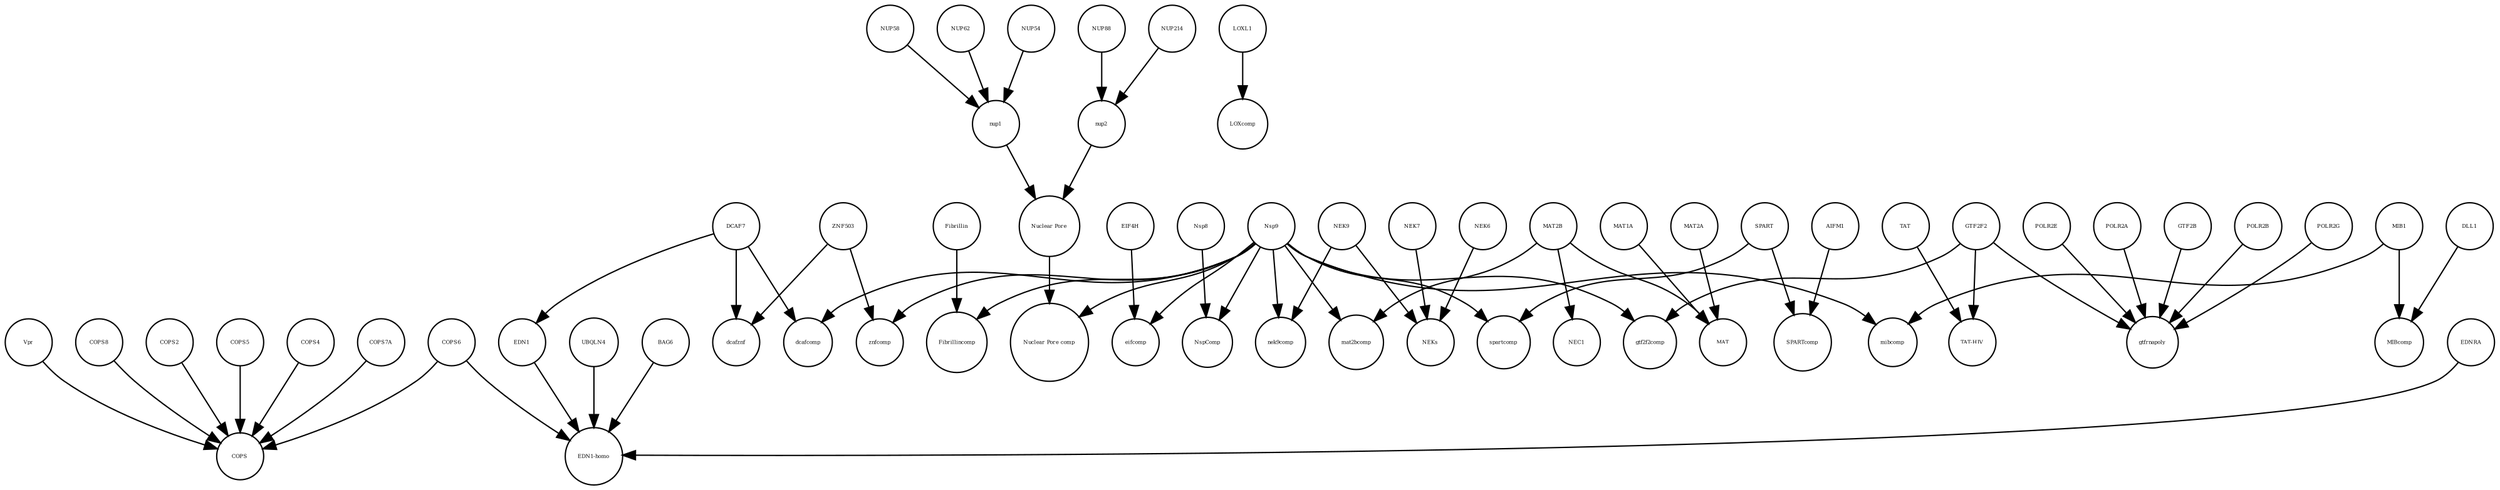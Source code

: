 strict digraph  {
BAG6 [annotation="", bipartite=0, cls=macromolecule, fontsize=4, label=BAG6, shape=circle];
MAT1A [annotation="", bipartite=0, cls=macromolecule, fontsize=4, label=MAT1A, shape=circle];
DCAF7 [annotation="urn_miriam_uniprot_P61962|urn_miriam_pubmed_16887337|urn_miriam_pubmed_16949367", bipartite=0, cls=macromolecule, fontsize=4, label=DCAF7, shape=circle];
NEC1 [annotation="", bipartite=0, cls=complex, fontsize=4, label=NEC1, shape=circle];
LOXL1 [annotation="", bipartite=0, cls=macromolecule, fontsize=4, label=LOXL1, shape=circle];
MIBcomp [annotation="", bipartite=0, cls=complex, fontsize=4, label=MIBcomp, shape=circle];
COPS6 [annotation="", bipartite=0, cls=macromolecule, fontsize=4, label=COPS6, shape=circle];
nek9comp [annotation="", bipartite=0, cls=complex, fontsize=4, label=nek9comp, shape=circle];
NEKs [annotation="", bipartite=0, cls=complex, fontsize=4, label=NEKs, shape=circle];
Fibrillincomp [annotation="", bipartite=0, cls=complex, fontsize=4, label=Fibrillincomp, shape=circle];
nup1 [annotation="", bipartite=0, cls=complex, fontsize=4, label=nup1, shape=circle];
SPARTcomp [annotation="", bipartite=0, cls=complex, fontsize=4, label=SPARTcomp, shape=circle];
MAT2B [annotation="urn_miriam_uniprot_Q9NZL9|urn_miriam_pubmed_10644686|urn_miriam_pubmed_23189196|urn_miriam_pubmed_25075345|urn_miriam_pubmed_23425511", bipartite=0, cls=macromolecule, fontsize=4, label=MAT2B, shape=circle];
mat2bcomp [annotation="", bipartite=0, cls=complex, fontsize=4, label=mat2bcomp, shape=circle];
EDNRA [annotation="", bipartite=0, cls=macromolecule, fontsize=4, label=EDNRA, shape=circle];
Vpr [annotation="", bipartite=0, cls=macromolecule, fontsize=4, label=Vpr, shape=circle];
LOXcomp [annotation="", bipartite=0, cls=complex, fontsize=4, label=LOXcomp, shape=circle];
NEK7 [annotation="", bipartite=0, cls=macromolecule, fontsize=4, label=NEK7, shape=circle];
NUP214 [annotation=urn_miriam_uniprot_P35658, bipartite=0, cls=macromolecule, fontsize=4, label=NUP214, shape=circle];
POLR2B [annotation="", bipartite=0, cls=macromolecule, fontsize=4, label=POLR2B, shape=circle];
Fibrillin [annotation="", bipartite=0, cls=complex, fontsize=4, label=Fibrillin, shape=circle];
dcafcomp [annotation="", bipartite=0, cls=complex, fontsize=4, label=dcafcomp, shape=circle];
COPS [annotation="", bipartite=0, cls=complex, fontsize=4, label=COPS, shape=circle];
POLR2G [annotation="", bipartite=0, cls=macromolecule, fontsize=4, label=POLR2G, shape=circle];
COPS8 [annotation="", bipartite=0, cls=macromolecule, fontsize=4, label=COPS8, shape=circle];
gtf2f2comp [annotation="", bipartite=0, cls=complex, fontsize=4, label=gtf2f2comp, shape=circle];
AIFM1 [annotation="", bipartite=0, cls=macromolecule, fontsize=4, label=AIFM1, shape=circle];
POLR2E [annotation="", bipartite=0, cls=macromolecule, fontsize=4, label=POLR2E, shape=circle];
ZNF503 [annotation=urn_miriam_uniprot_Q96F45, bipartite=0, cls=macromolecule, fontsize=4, label=ZNF503, shape=circle];
NUP54 [annotation=urn_miriam_uniprot_Q7Z3B4, bipartite=0, cls=macromolecule, fontsize=4, label=NUP54, shape=circle];
COPS2 [annotation="", bipartite=0, cls=macromolecule, fontsize=4, label=COPS2, shape=circle];
COPS5 [annotation="", bipartite=0, cls=macromolecule, fontsize=4, label=COPS5, shape=circle];
DLL1 [annotation="", bipartite=0, cls=macromolecule, fontsize=4, label=DLL1, shape=circle];
gtfrnapoly [annotation="", bipartite=0, cls=complex, fontsize=4, label=gtfrnapoly, shape=circle];
"TAT-HIV" [annotation="", bipartite=0, cls=complex, fontsize=4, label="TAT-HIV", shape=circle];
Nsp8 [annotation="urn_miriam_uniprot_P0DTD1|urn_miriam_ncbiprotein_YP_009725304", bipartite=0, cls=macromolecule, fontsize=4, label=Nsp8, shape=circle];
NUP88 [annotation="urn_miriam_uniprot_Q99567|urn_miriam_pubmed_30543681", bipartite=0, cls=macromolecule, fontsize=4, label=NUP88, shape=circle];
"Nuclear Pore comp" [annotation="", bipartite=0, cls=complex, fontsize=4, label="Nuclear Pore comp", shape=circle];
POLR2A [annotation=urn_miriam_uniprot_P30876, bipartite=0, cls=macromolecule, fontsize=4, label=POLR2A, shape=circle];
NEK6 [annotation="", bipartite=0, cls=macromolecule, fontsize=4, label=NEK6, shape=circle];
eifcomp [annotation="", bipartite=0, cls=complex, fontsize=4, label=eifcomp, shape=circle];
EIF4H [annotation="urn_miriam_uniprot_Q15056|urn_miriam_pubmed_10585411|urn_miriam_pubmed_11418588", bipartite=0, cls=macromolecule, fontsize=4, label=EIF4H, shape=circle];
MIB1 [annotation="urn_miriam_uniprot_Q86YT6|urn_miriam_pubmed_24185901", bipartite=0, cls=macromolecule, fontsize=4, label=MIB1, shape=circle];
znfcomp [annotation="", bipartite=0, cls=complex, fontsize=4, label=znfcomp, shape=circle];
"EDN1-homo" [annotation="", bipartite=0, cls=complex, fontsize=4, label="EDN1-homo", shape=circle];
SPART [annotation=urn_miriam_uniprot_Q8N0X7, bipartite=0, cls=macromolecule, fontsize=4, label=SPART, shape=circle];
spartcomp [annotation="", bipartite=0, cls=complex, fontsize=4, label=spartcomp, shape=circle];
NEK9 [annotation=urn_miriam_uniprot_Q8TD19, bipartite=0, cls=macromolecule, fontsize=4, label=NEK9, shape=circle];
NspComp [annotation="", bipartite=0, cls=complex, fontsize=4, label=NspComp, shape=circle];
dcafznf [annotation="", bipartite=0, cls=complex, fontsize=4, label=dcafznf, shape=circle];
nup2 [annotation="", bipartite=0, cls=complex, fontsize=4, label=nup2, shape=circle];
EDN1 [annotation=urn_miriam_uniprot_P05305, bipartite=0, cls=macromolecule, fontsize=4, label=EDN1, shape=circle];
GTF2B [annotation="", bipartite=0, cls=macromolecule, fontsize=4, label=GTF2B, shape=circle];
NUP58 [annotation=urn_miriam_uniprot_Q9BVL2, bipartite=0, cls=macromolecule, fontsize=4, label=NUP58, shape=circle];
TAT [annotation="", bipartite=0, cls=macromolecule, fontsize=4, label=TAT, shape=circle];
Nsp9 [annotation="urn_miriam_uniprot_P0DTD1|urn_miriam_ncbiprotein_YP_009725305", bipartite=0, cls=macromolecule, fontsize=4, label=Nsp9, shape=circle];
"Nuclear Pore" [annotation="", bipartite=0, cls=complex, fontsize=4, label="Nuclear Pore", shape=circle];
mibcomp [annotation="", bipartite=0, cls=complex, fontsize=4, label=mibcomp, shape=circle];
COPS4 [annotation="", bipartite=0, cls=macromolecule, fontsize=4, label=COPS4, shape=circle];
GTF2F2 [annotation="urn_miriam_uniprot_P13984|urn_miriam_pubmed_10428810", bipartite=0, cls=macromolecule, fontsize=4, label=GTF2F2, shape=circle];
MAT [annotation="", bipartite=0, cls=complex, fontsize=4, label=MAT, shape=circle];
NUP62 [annotation=urn_miriam_uniprot_P37198, bipartite=0, cls=macromolecule, fontsize=4, label=NUP62, shape=circle];
UBQLN4 [annotation="", bipartite=0, cls=macromolecule, fontsize=4, label=UBQLN4, shape=circle];
MAT2A [annotation="", bipartite=0, cls=macromolecule, fontsize=4, label=MAT2A, shape=circle];
COPS7A [annotation="", bipartite=0, cls=macromolecule, fontsize=4, label=COPS7A, shape=circle];
BAG6 -> "EDN1-homo"  [annotation="", interaction_type=production];
MAT1A -> MAT  [annotation="", interaction_type=production];
DCAF7 -> dcafznf  [annotation="", interaction_type=production];
DCAF7 -> EDN1  [annotation=urn_miriam_pubmed_27880803, interaction_type=catalysis];
DCAF7 -> dcafcomp  [annotation="", interaction_type=production];
LOXL1 -> LOXcomp  [annotation="", interaction_type=production];
COPS6 -> "EDN1-homo"  [annotation="", interaction_type=production];
COPS6 -> COPS  [annotation="", interaction_type=production];
nup1 -> "Nuclear Pore"  [annotation="", interaction_type=production];
MAT2B -> NEC1  [annotation="", interaction_type=production];
MAT2B -> MAT  [annotation="", interaction_type=production];
MAT2B -> mat2bcomp  [annotation="", interaction_type=production];
EDNRA -> "EDN1-homo"  [annotation="", interaction_type=production];
Vpr -> COPS  [annotation="", interaction_type=production];
NEK7 -> NEKs  [annotation="", interaction_type=production];
NUP214 -> nup2  [annotation="", interaction_type=production];
POLR2B -> gtfrnapoly  [annotation="", interaction_type=production];
Fibrillin -> Fibrillincomp  [annotation="", interaction_type=production];
POLR2G -> gtfrnapoly  [annotation="", interaction_type=production];
COPS8 -> COPS  [annotation="", interaction_type=production];
AIFM1 -> SPARTcomp  [annotation="", interaction_type=production];
POLR2E -> gtfrnapoly  [annotation="", interaction_type=production];
ZNF503 -> znfcomp  [annotation="", interaction_type=production];
ZNF503 -> dcafznf  [annotation="", interaction_type=production];
NUP54 -> nup1  [annotation="", interaction_type=production];
COPS2 -> COPS  [annotation="", interaction_type=production];
COPS5 -> COPS  [annotation="", interaction_type=production];
DLL1 -> MIBcomp  [annotation="", interaction_type=production];
Nsp8 -> NspComp  [annotation="", interaction_type=production];
NUP88 -> nup2  [annotation="", interaction_type=production];
POLR2A -> gtfrnapoly  [annotation="", interaction_type=production];
NEK6 -> NEKs  [annotation="", interaction_type=production];
EIF4H -> eifcomp  [annotation="", interaction_type=production];
MIB1 -> mibcomp  [annotation="", interaction_type=production];
MIB1 -> MIBcomp  [annotation="", interaction_type=production];
SPART -> spartcomp  [annotation="", interaction_type=production];
SPART -> SPARTcomp  [annotation="", interaction_type=production];
NEK9 -> nek9comp  [annotation="", interaction_type=production];
NEK9 -> NEKs  [annotation="", interaction_type=production];
nup2 -> "Nuclear Pore"  [annotation="", interaction_type=production];
EDN1 -> "EDN1-homo"  [annotation="", interaction_type=production];
GTF2B -> gtfrnapoly  [annotation="", interaction_type=production];
NUP58 -> nup1  [annotation="", interaction_type=production];
TAT -> "TAT-HIV"  [annotation="", interaction_type=production];
Nsp9 -> mibcomp  [annotation="", interaction_type=production];
Nsp9 -> gtf2f2comp  [annotation="", interaction_type=production];
Nsp9 -> Fibrillincomp  [annotation="", interaction_type=production];
Nsp9 -> eifcomp  [annotation="", interaction_type=production];
Nsp9 -> mat2bcomp  [annotation="", interaction_type=production];
Nsp9 -> nek9comp  [annotation="", interaction_type=production];
Nsp9 -> znfcomp  [annotation="", interaction_type=production];
Nsp9 -> NspComp  [annotation="", interaction_type=production];
Nsp9 -> dcafcomp  [annotation="", interaction_type=production];
Nsp9 -> spartcomp  [annotation="", interaction_type=production];
Nsp9 -> "Nuclear Pore comp"  [annotation="", interaction_type=production];
"Nuclear Pore" -> "Nuclear Pore comp"  [annotation="", interaction_type=production];
COPS4 -> COPS  [annotation="", interaction_type=production];
GTF2F2 -> gtf2f2comp  [annotation="", interaction_type=production];
GTF2F2 -> "TAT-HIV"  [annotation="", interaction_type=production];
GTF2F2 -> gtfrnapoly  [annotation="", interaction_type=production];
NUP62 -> nup1  [annotation="", interaction_type=production];
UBQLN4 -> "EDN1-homo"  [annotation="", interaction_type=production];
MAT2A -> MAT  [annotation="", interaction_type=production];
COPS7A -> COPS  [annotation="", interaction_type=production];
}
